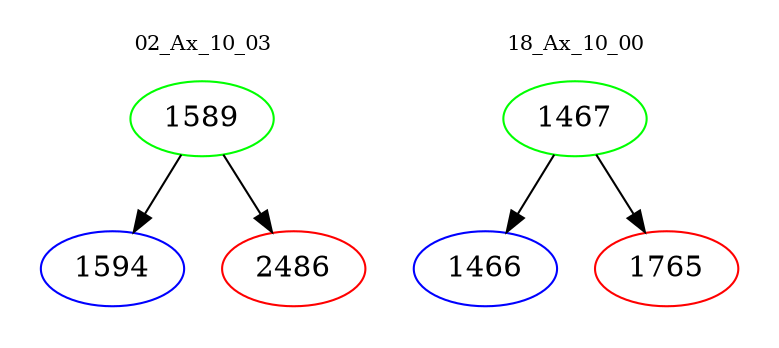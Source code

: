 digraph{
subgraph cluster_0 {
color = white
label = "02_Ax_10_03";
fontsize=10;
T0_1589 [label="1589", color="green"]
T0_1589 -> T0_1594 [color="black"]
T0_1594 [label="1594", color="blue"]
T0_1589 -> T0_2486 [color="black"]
T0_2486 [label="2486", color="red"]
}
subgraph cluster_1 {
color = white
label = "18_Ax_10_00";
fontsize=10;
T1_1467 [label="1467", color="green"]
T1_1467 -> T1_1466 [color="black"]
T1_1466 [label="1466", color="blue"]
T1_1467 -> T1_1765 [color="black"]
T1_1765 [label="1765", color="red"]
}
}
